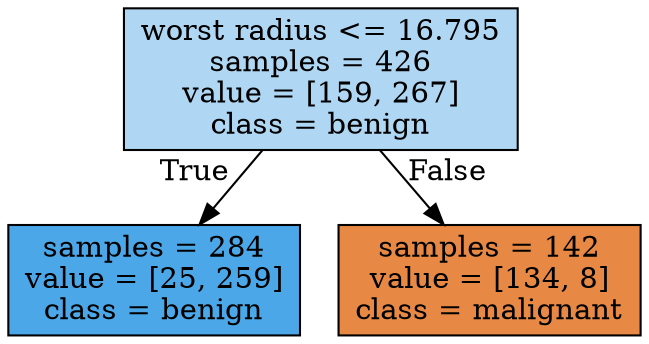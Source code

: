 digraph Tree {
node [shape=box, style="filled", color="black"] ;
0 [label="worst radius <= 16.795\nsamples = 426\nvalue = [159, 267]\nclass = benign", fillcolor="#399de567"] ;
1 [label="samples = 284\nvalue = [25, 259]\nclass = benign", fillcolor="#399de5e6"] ;
0 -> 1 [labeldistance=2.5, labelangle=45, headlabel="True"] ;
2 [label="samples = 142\nvalue = [134, 8]\nclass = malignant", fillcolor="#e58139f0"] ;
0 -> 2 [labeldistance=2.5, labelangle=-45, headlabel="False"] ;
}